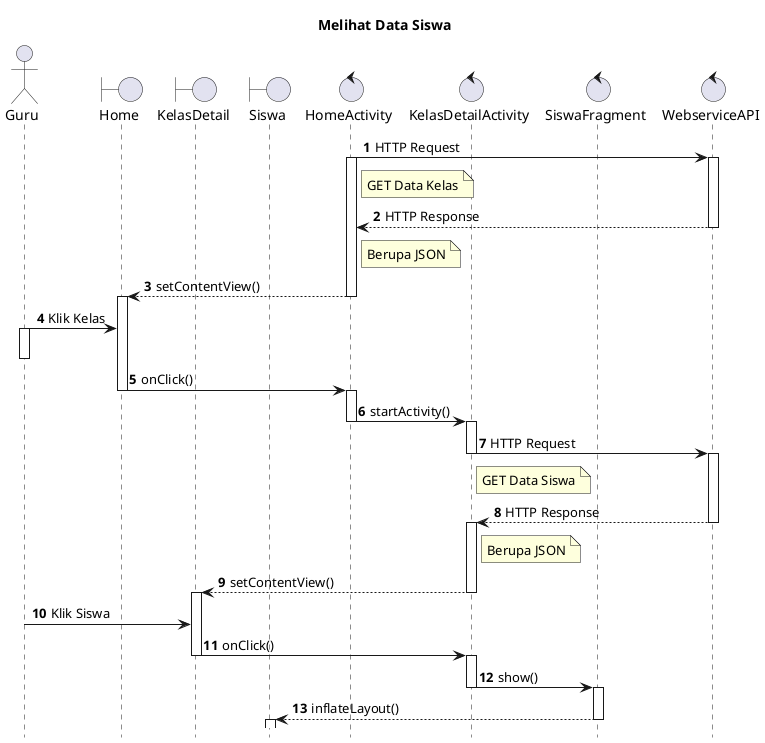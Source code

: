 @startuml

autonumber
hide footbox
title Melihat Data Siswa

Actor Guru
boundary Home
boundary KelasDetail
boundary Siswa
control HomeActivity
control KelasDetailActivity
control SiswaFragment
control WebserviceAPI

HomeActivity -> WebserviceAPI : HTTP Request
    activate HomeActivity
    activate WebserviceAPI

    note right of HomeActivity
    GET Data Kelas
        end note

    return HTTP Response

    note right of HomeActivity
    Berupa JSON
        end note

HomeActivity --> Home : setContentView()
    deactivate HomeActivity
    activate Home

Guru -> Home : Klik Kelas
    activate Guru
    deactivate Guru

Home -> HomeActivity : onClick()
    deactivate Home
    activate HomeActivity

HomeActivity -> KelasDetailActivity : startActivity()
    deactivate HomeActivity
    activate KelasDetailActivity

KelasDetailActivity -> WebserviceAPI : HTTP Request
    deactivate KelasDetailActivity
    activate WebserviceAPI

    note right of KelasDetailActivity
    GET Data Siswa
        end note

    return HTTP Response

    note right of KelasDetailActivity
    Berupa JSON
        end note

    activate KelasDetailActivity
KelasDetailActivity --> KelasDetail : setContentView()
    deactivate KelasDetailActivity
    activate KelasDetail
    deactivate KelasDetail

Guru -> KelasDetail : Klik Siswa

KelasDetail -> KelasDetailActivity : onClick()
    deactivate KelasDetail
    activate KelasDetailActivity

KelasDetailActivity -> SiswaFragment : show()
    deactivate KelasDetailActivity
    activate SiswaFragment

SiswaFragment --> Siswa : inflateLayout()
    deactivate SiswaFragment
    activate Siswa

@enduml